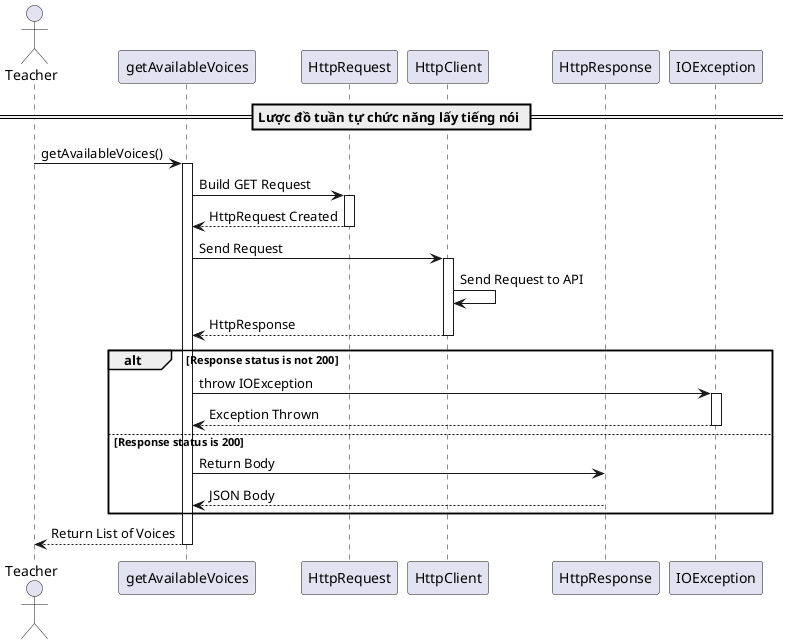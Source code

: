 @startuml getAvailableVoices

actor Teacher
participant "getAvailableVoices" as GetVoices
participant "HttpRequest" as HttpRequest
participant "HttpClient" as HttpClient
participant "HttpResponse" as HttpResponse
participant "IOException" as IOException

== Lược đồ tuần tự chức năng lấy tiếng nói ==
Teacher -> GetVoices: getAvailableVoices()
activate GetVoices

GetVoices -> HttpRequest: Build GET Request
activate HttpRequest
HttpRequest --> GetVoices: HttpRequest Created
deactivate HttpRequest

GetVoices -> HttpClient: Send Request
activate HttpClient
HttpClient -> HttpClient: Send Request to API
HttpClient --> GetVoices: HttpResponse
deactivate HttpClient

alt Response status is not 200
    GetVoices -> IOException: throw IOException
    activate IOException
    IOException --> GetVoices: Exception Thrown
    deactivate IOException
else Response status is 200
    GetVoices -> HttpResponse: Return Body
    HttpResponse --> GetVoices: JSON Body
end

GetVoices --> Teacher: Return List of Voices
deactivate GetVoices

@enduml

